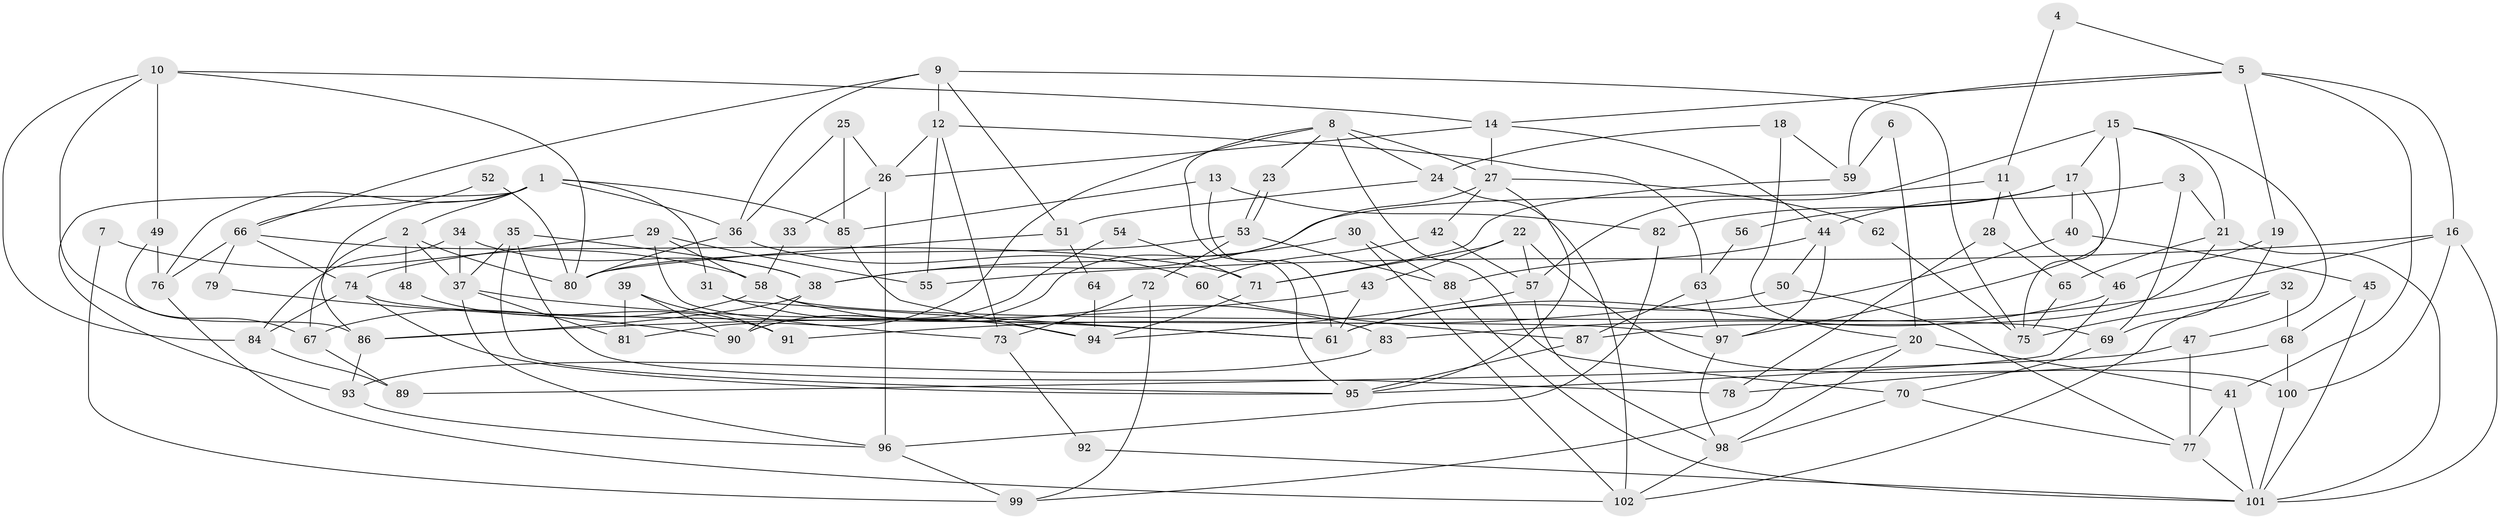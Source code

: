 // coarse degree distribution, {8: 0.109375, 9: 0.078125, 3: 0.234375, 2: 0.109375, 7: 0.046875, 4: 0.078125, 5: 0.140625, 6: 0.203125}
// Generated by graph-tools (version 1.1) at 2025/24/03/03/25 07:24:04]
// undirected, 102 vertices, 204 edges
graph export_dot {
graph [start="1"]
  node [color=gray90,style=filled];
  1;
  2;
  3;
  4;
  5;
  6;
  7;
  8;
  9;
  10;
  11;
  12;
  13;
  14;
  15;
  16;
  17;
  18;
  19;
  20;
  21;
  22;
  23;
  24;
  25;
  26;
  27;
  28;
  29;
  30;
  31;
  32;
  33;
  34;
  35;
  36;
  37;
  38;
  39;
  40;
  41;
  42;
  43;
  44;
  45;
  46;
  47;
  48;
  49;
  50;
  51;
  52;
  53;
  54;
  55;
  56;
  57;
  58;
  59;
  60;
  61;
  62;
  63;
  64;
  65;
  66;
  67;
  68;
  69;
  70;
  71;
  72;
  73;
  74;
  75;
  76;
  77;
  78;
  79;
  80;
  81;
  82;
  83;
  84;
  85;
  86;
  87;
  88;
  89;
  90;
  91;
  92;
  93;
  94;
  95;
  96;
  97;
  98;
  99;
  100;
  101;
  102;
  1 -- 85;
  1 -- 86;
  1 -- 2;
  1 -- 31;
  1 -- 36;
  1 -- 76;
  1 -- 93;
  2 -- 67;
  2 -- 37;
  2 -- 48;
  2 -- 80;
  3 -- 44;
  3 -- 21;
  3 -- 69;
  4 -- 5;
  4 -- 11;
  5 -- 14;
  5 -- 16;
  5 -- 19;
  5 -- 41;
  5 -- 59;
  6 -- 20;
  6 -- 59;
  7 -- 99;
  7 -- 58;
  8 -- 95;
  8 -- 70;
  8 -- 23;
  8 -- 24;
  8 -- 27;
  8 -- 81;
  9 -- 66;
  9 -- 51;
  9 -- 12;
  9 -- 36;
  9 -- 75;
  10 -- 14;
  10 -- 80;
  10 -- 49;
  10 -- 67;
  10 -- 84;
  11 -- 46;
  11 -- 38;
  11 -- 28;
  12 -- 26;
  12 -- 55;
  12 -- 63;
  12 -- 73;
  13 -- 61;
  13 -- 82;
  13 -- 85;
  14 -- 27;
  14 -- 26;
  14 -- 44;
  15 -- 57;
  15 -- 17;
  15 -- 21;
  15 -- 47;
  15 -- 97;
  16 -- 55;
  16 -- 100;
  16 -- 83;
  16 -- 101;
  17 -- 40;
  17 -- 75;
  17 -- 56;
  17 -- 82;
  18 -- 59;
  18 -- 20;
  18 -- 24;
  19 -- 69;
  19 -- 46;
  20 -- 41;
  20 -- 98;
  20 -- 99;
  21 -- 101;
  21 -- 65;
  21 -- 87;
  22 -- 43;
  22 -- 71;
  22 -- 57;
  22 -- 100;
  23 -- 53;
  23 -- 53;
  24 -- 51;
  24 -- 102;
  25 -- 36;
  25 -- 85;
  25 -- 26;
  26 -- 96;
  26 -- 33;
  27 -- 42;
  27 -- 62;
  27 -- 90;
  27 -- 95;
  28 -- 65;
  28 -- 78;
  29 -- 74;
  29 -- 58;
  29 -- 55;
  29 -- 73;
  30 -- 102;
  30 -- 88;
  30 -- 38;
  31 -- 61;
  31 -- 94;
  32 -- 102;
  32 -- 68;
  32 -- 75;
  33 -- 58;
  34 -- 37;
  34 -- 38;
  34 -- 84;
  35 -- 37;
  35 -- 95;
  35 -- 38;
  35 -- 78;
  36 -- 60;
  36 -- 80;
  37 -- 96;
  37 -- 61;
  37 -- 81;
  38 -- 86;
  38 -- 90;
  39 -- 81;
  39 -- 90;
  39 -- 91;
  40 -- 45;
  40 -- 61;
  41 -- 101;
  41 -- 77;
  42 -- 60;
  42 -- 57;
  43 -- 61;
  43 -- 86;
  44 -- 97;
  44 -- 50;
  44 -- 88;
  45 -- 68;
  45 -- 101;
  46 -- 95;
  46 -- 61;
  47 -- 77;
  47 -- 89;
  48 -- 91;
  49 -- 86;
  49 -- 76;
  50 -- 77;
  50 -- 91;
  51 -- 80;
  51 -- 64;
  52 -- 66;
  52 -- 80;
  53 -- 80;
  53 -- 72;
  53 -- 88;
  54 -- 71;
  54 -- 90;
  56 -- 63;
  57 -- 98;
  57 -- 94;
  58 -- 69;
  58 -- 67;
  58 -- 83;
  59 -- 71;
  60 -- 87;
  62 -- 75;
  63 -- 97;
  63 -- 87;
  64 -- 94;
  65 -- 75;
  66 -- 74;
  66 -- 76;
  66 -- 71;
  66 -- 79;
  67 -- 89;
  68 -- 78;
  68 -- 100;
  69 -- 70;
  70 -- 77;
  70 -- 98;
  71 -- 94;
  72 -- 73;
  72 -- 99;
  73 -- 92;
  74 -- 84;
  74 -- 95;
  74 -- 97;
  76 -- 102;
  77 -- 101;
  79 -- 90;
  82 -- 96;
  83 -- 93;
  84 -- 89;
  85 -- 94;
  86 -- 93;
  87 -- 95;
  88 -- 101;
  92 -- 101;
  93 -- 96;
  96 -- 99;
  97 -- 98;
  98 -- 102;
  100 -- 101;
}
